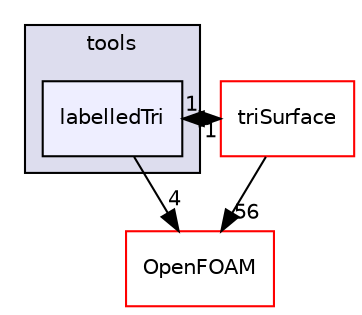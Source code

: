 digraph "src/triSurface/tools/labelledTri" {
  bgcolor=transparent;
  compound=true
  node [ fontsize="10", fontname="Helvetica"];
  edge [ labelfontsize="10", labelfontname="Helvetica"];
  subgraph clusterdir_ea136f50b6e20864351f7e37b8cbec5c {
    graph [ bgcolor="#ddddee", pencolor="black", label="tools" fontname="Helvetica", fontsize="10", URL="dir_ea136f50b6e20864351f7e37b8cbec5c.html"]
  dir_50dadfa98b7b041df04bc7f041bf3fbc [shape=box, label="labelledTri", style="filled", fillcolor="#eeeeff", pencolor="black", URL="dir_50dadfa98b7b041df04bc7f041bf3fbc.html"];
  }
  dir_fc98c2e9ee0413e7a39bdbd8e1af4ce3 [shape=box label="triSurface" color="red" URL="dir_fc98c2e9ee0413e7a39bdbd8e1af4ce3.html"];
  dir_c5473ff19b20e6ec4dfe5c310b3778a8 [shape=box label="OpenFOAM" color="red" URL="dir_c5473ff19b20e6ec4dfe5c310b3778a8.html"];
  dir_fc98c2e9ee0413e7a39bdbd8e1af4ce3->dir_50dadfa98b7b041df04bc7f041bf3fbc [headlabel="1", labeldistance=1.5 headhref="dir_003045_003043.html"];
  dir_fc98c2e9ee0413e7a39bdbd8e1af4ce3->dir_c5473ff19b20e6ec4dfe5c310b3778a8 [headlabel="56", labeldistance=1.5 headhref="dir_003045_001898.html"];
  dir_50dadfa98b7b041df04bc7f041bf3fbc->dir_fc98c2e9ee0413e7a39bdbd8e1af4ce3 [headlabel="1", labeldistance=1.5 headhref="dir_003043_003045.html"];
  dir_50dadfa98b7b041df04bc7f041bf3fbc->dir_c5473ff19b20e6ec4dfe5c310b3778a8 [headlabel="4", labeldistance=1.5 headhref="dir_003043_001898.html"];
}
